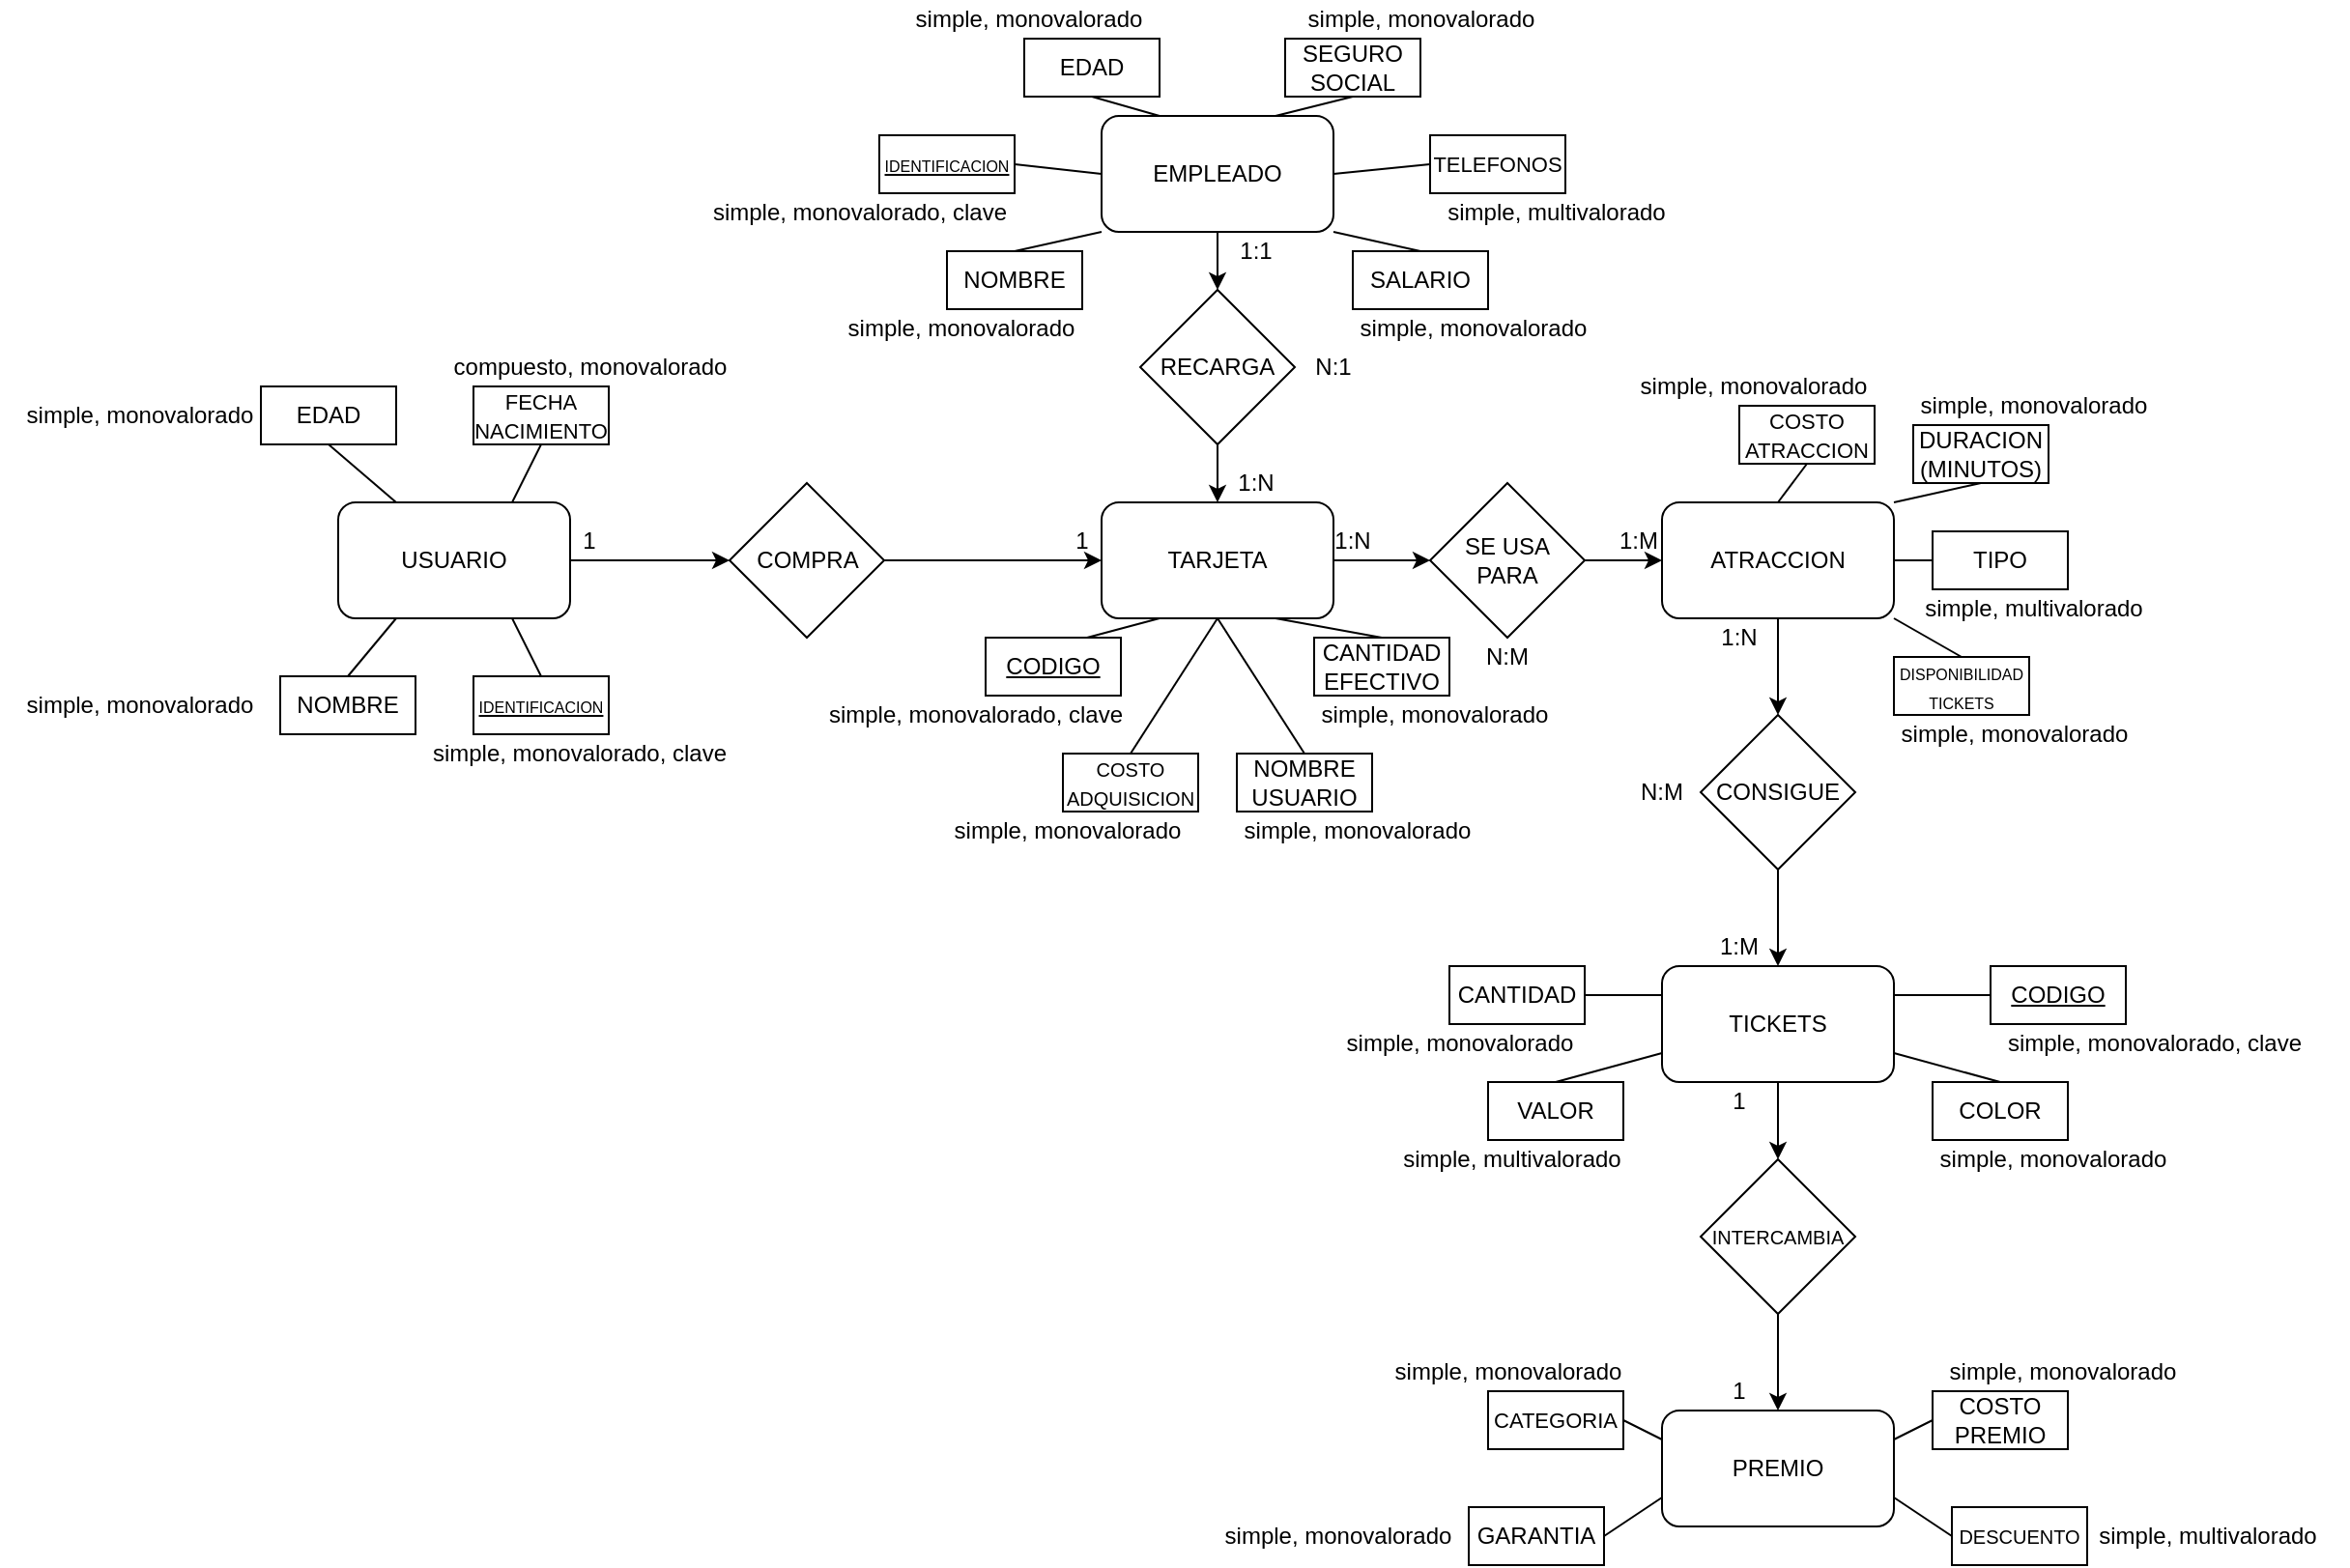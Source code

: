 <mxfile version="14.4.2" type="github"><diagram id="WUNXAJGZQQkOSu5Ykfe3" name="Page-1"><mxGraphModel dx="2322" dy="2394" grid="1" gridSize="10" guides="1" tooltips="1" connect="1" arrows="1" fold="1" page="1" pageScale="1" pageWidth="900" pageHeight="1600" math="0" shadow="0"><root><mxCell id="0"/><mxCell id="1" parent="0"/><mxCell id="rfqplfNz6PGyI1iNLE0I-13" style="edgeStyle=orthogonalEdgeStyle;rounded=0;orthogonalLoop=1;jettySize=auto;html=1;exitX=1;exitY=0.5;exitDx=0;exitDy=0;entryX=0;entryY=0.5;entryDx=0;entryDy=0;" edge="1" parent="1" source="rfqplfNz6PGyI1iNLE0I-2" target="rfqplfNz6PGyI1iNLE0I-3"><mxGeometry relative="1" as="geometry"/></mxCell><mxCell id="rfqplfNz6PGyI1iNLE0I-2" value="USUARIO" style="rounded=1;whiteSpace=wrap;html=1;" vertex="1" parent="1"><mxGeometry x="-65" y="240" width="120" height="60" as="geometry"/></mxCell><mxCell id="rfqplfNz6PGyI1iNLE0I-14" style="edgeStyle=orthogonalEdgeStyle;rounded=0;orthogonalLoop=1;jettySize=auto;html=1;exitX=1;exitY=0.5;exitDx=0;exitDy=0;entryX=0;entryY=0.5;entryDx=0;entryDy=0;" edge="1" parent="1" source="rfqplfNz6PGyI1iNLE0I-3" target="rfqplfNz6PGyI1iNLE0I-4"><mxGeometry relative="1" as="geometry"/></mxCell><mxCell id="rfqplfNz6PGyI1iNLE0I-3" value="COMPRA" style="rhombus;whiteSpace=wrap;html=1;" vertex="1" parent="1"><mxGeometry x="137.5" y="230" width="80" height="80" as="geometry"/></mxCell><mxCell id="rfqplfNz6PGyI1iNLE0I-15" style="edgeStyle=orthogonalEdgeStyle;rounded=0;orthogonalLoop=1;jettySize=auto;html=1;exitX=1;exitY=0.5;exitDx=0;exitDy=0;entryX=0;entryY=0.5;entryDx=0;entryDy=0;" edge="1" parent="1" source="rfqplfNz6PGyI1iNLE0I-4" target="rfqplfNz6PGyI1iNLE0I-8"><mxGeometry relative="1" as="geometry"/></mxCell><mxCell id="rfqplfNz6PGyI1iNLE0I-4" value="TARJETA" style="rounded=1;whiteSpace=wrap;html=1;" vertex="1" parent="1"><mxGeometry x="330" y="240" width="120" height="60" as="geometry"/></mxCell><mxCell id="rfqplfNz6PGyI1iNLE0I-18" style="edgeStyle=orthogonalEdgeStyle;rounded=0;orthogonalLoop=1;jettySize=auto;html=1;exitX=0.5;exitY=1;exitDx=0;exitDy=0;entryX=0.5;entryY=0;entryDx=0;entryDy=0;" edge="1" parent="1" source="rfqplfNz6PGyI1iNLE0I-5" target="rfqplfNz6PGyI1iNLE0I-9"><mxGeometry relative="1" as="geometry"/></mxCell><mxCell id="rfqplfNz6PGyI1iNLE0I-5" value="ATRACCION" style="rounded=1;whiteSpace=wrap;html=1;" vertex="1" parent="1"><mxGeometry x="620" y="240" width="120" height="60" as="geometry"/></mxCell><mxCell id="rfqplfNz6PGyI1iNLE0I-20" style="edgeStyle=orthogonalEdgeStyle;rounded=0;orthogonalLoop=1;jettySize=auto;html=1;exitX=0.5;exitY=1;exitDx=0;exitDy=0;entryX=0.5;entryY=0;entryDx=0;entryDy=0;" edge="1" parent="1" source="rfqplfNz6PGyI1iNLE0I-6" target="rfqplfNz6PGyI1iNLE0I-10"><mxGeometry relative="1" as="geometry"/></mxCell><mxCell id="rfqplfNz6PGyI1iNLE0I-6" value="TICKETS" style="rounded=1;whiteSpace=wrap;html=1;" vertex="1" parent="1"><mxGeometry x="620" y="480" width="120" height="60" as="geometry"/></mxCell><mxCell id="rfqplfNz6PGyI1iNLE0I-7" value="PREMIO" style="rounded=1;whiteSpace=wrap;html=1;" vertex="1" parent="1"><mxGeometry x="620" y="710" width="120" height="60" as="geometry"/></mxCell><mxCell id="rfqplfNz6PGyI1iNLE0I-17" style="edgeStyle=orthogonalEdgeStyle;rounded=0;orthogonalLoop=1;jettySize=auto;html=1;exitX=1;exitY=0.5;exitDx=0;exitDy=0;entryX=0;entryY=0.5;entryDx=0;entryDy=0;" edge="1" parent="1" source="rfqplfNz6PGyI1iNLE0I-8" target="rfqplfNz6PGyI1iNLE0I-5"><mxGeometry relative="1" as="geometry"/></mxCell><mxCell id="rfqplfNz6PGyI1iNLE0I-8" value="SE USA&lt;br&gt;PARA" style="rhombus;whiteSpace=wrap;html=1;" vertex="1" parent="1"><mxGeometry x="500" y="230" width="80" height="80" as="geometry"/></mxCell><mxCell id="rfqplfNz6PGyI1iNLE0I-19" style="edgeStyle=orthogonalEdgeStyle;rounded=0;orthogonalLoop=1;jettySize=auto;html=1;exitX=0.5;exitY=1;exitDx=0;exitDy=0;entryX=0.5;entryY=0;entryDx=0;entryDy=0;" edge="1" parent="1" source="rfqplfNz6PGyI1iNLE0I-9" target="rfqplfNz6PGyI1iNLE0I-6"><mxGeometry relative="1" as="geometry"/></mxCell><mxCell id="rfqplfNz6PGyI1iNLE0I-9" value="CONSIGUE" style="rhombus;whiteSpace=wrap;html=1;" vertex="1" parent="1"><mxGeometry x="640" y="350" width="80" height="80" as="geometry"/></mxCell><mxCell id="rfqplfNz6PGyI1iNLE0I-21" style="edgeStyle=orthogonalEdgeStyle;rounded=0;orthogonalLoop=1;jettySize=auto;html=1;exitX=0.5;exitY=1;exitDx=0;exitDy=0;entryX=0.5;entryY=0;entryDx=0;entryDy=0;" edge="1" parent="1" source="rfqplfNz6PGyI1iNLE0I-10" target="rfqplfNz6PGyI1iNLE0I-7"><mxGeometry relative="1" as="geometry"/></mxCell><mxCell id="rfqplfNz6PGyI1iNLE0I-10" value="&lt;font style=&quot;font-size: 10px&quot;&gt;INTERCAMBIA&lt;/font&gt;" style="rhombus;whiteSpace=wrap;html=1;" vertex="1" parent="1"><mxGeometry x="640" y="580" width="80" height="80" as="geometry"/></mxCell><mxCell id="rfqplfNz6PGyI1iNLE0I-23" style="edgeStyle=orthogonalEdgeStyle;rounded=0;orthogonalLoop=1;jettySize=auto;html=1;exitX=0.5;exitY=1;exitDx=0;exitDy=0;entryX=0.5;entryY=0;entryDx=0;entryDy=0;" edge="1" parent="1" source="rfqplfNz6PGyI1iNLE0I-11" target="rfqplfNz6PGyI1iNLE0I-4"><mxGeometry relative="1" as="geometry"/></mxCell><mxCell id="rfqplfNz6PGyI1iNLE0I-11" value="RECARGA" style="rhombus;whiteSpace=wrap;html=1;" vertex="1" parent="1"><mxGeometry x="350" y="130" width="80" height="80" as="geometry"/></mxCell><mxCell id="rfqplfNz6PGyI1iNLE0I-22" style="edgeStyle=orthogonalEdgeStyle;rounded=0;orthogonalLoop=1;jettySize=auto;html=1;exitX=0.5;exitY=1;exitDx=0;exitDy=0;" edge="1" parent="1" source="rfqplfNz6PGyI1iNLE0I-12" target="rfqplfNz6PGyI1iNLE0I-11"><mxGeometry relative="1" as="geometry"/></mxCell><mxCell id="rfqplfNz6PGyI1iNLE0I-12" value="EMPLEADO" style="rounded=1;whiteSpace=wrap;html=1;" vertex="1" parent="1"><mxGeometry x="330" y="40" width="120" height="60" as="geometry"/></mxCell><mxCell id="rfqplfNz6PGyI1iNLE0I-24" value="1" style="text;html=1;strokeColor=none;fillColor=none;align=center;verticalAlign=middle;whiteSpace=wrap;rounded=0;" vertex="1" parent="1"><mxGeometry x="45" y="250" width="40" height="20" as="geometry"/></mxCell><mxCell id="rfqplfNz6PGyI1iNLE0I-25" value="1" style="text;html=1;strokeColor=none;fillColor=none;align=center;verticalAlign=middle;whiteSpace=wrap;rounded=0;" vertex="1" parent="1"><mxGeometry x="300" y="250" width="40" height="20" as="geometry"/></mxCell><mxCell id="rfqplfNz6PGyI1iNLE0I-26" value="1:N" style="text;html=1;strokeColor=none;fillColor=none;align=center;verticalAlign=middle;whiteSpace=wrap;rounded=0;" vertex="1" parent="1"><mxGeometry x="390" y="220" width="40" height="20" as="geometry"/></mxCell><mxCell id="rfqplfNz6PGyI1iNLE0I-27" value="1:1" style="text;html=1;strokeColor=none;fillColor=none;align=center;verticalAlign=middle;whiteSpace=wrap;rounded=0;" vertex="1" parent="1"><mxGeometry x="390" y="100" width="40" height="20" as="geometry"/></mxCell><mxCell id="rfqplfNz6PGyI1iNLE0I-28" value="N:1" style="text;html=1;strokeColor=none;fillColor=none;align=center;verticalAlign=middle;whiteSpace=wrap;rounded=0;" vertex="1" parent="1"><mxGeometry x="430" y="160" width="40" height="20" as="geometry"/></mxCell><mxCell id="rfqplfNz6PGyI1iNLE0I-29" value="1:N" style="text;html=1;strokeColor=none;fillColor=none;align=center;verticalAlign=middle;whiteSpace=wrap;rounded=0;" vertex="1" parent="1"><mxGeometry x="440" y="250" width="40" height="20" as="geometry"/></mxCell><mxCell id="rfqplfNz6PGyI1iNLE0I-30" value="1:M" style="text;html=1;strokeColor=none;fillColor=none;align=center;verticalAlign=middle;whiteSpace=wrap;rounded=0;" vertex="1" parent="1"><mxGeometry x="588" y="250" width="40" height="20" as="geometry"/></mxCell><mxCell id="rfqplfNz6PGyI1iNLE0I-31" value="1:N" style="text;html=1;strokeColor=none;fillColor=none;align=center;verticalAlign=middle;whiteSpace=wrap;rounded=0;" vertex="1" parent="1"><mxGeometry x="640" y="300" width="40" height="20" as="geometry"/></mxCell><mxCell id="rfqplfNz6PGyI1iNLE0I-32" value="1:M" style="text;html=1;strokeColor=none;fillColor=none;align=center;verticalAlign=middle;whiteSpace=wrap;rounded=0;" vertex="1" parent="1"><mxGeometry x="640" y="460" width="40" height="20" as="geometry"/></mxCell><mxCell id="rfqplfNz6PGyI1iNLE0I-33" value="N:M" style="text;html=1;strokeColor=none;fillColor=none;align=center;verticalAlign=middle;whiteSpace=wrap;rounded=0;" vertex="1" parent="1"><mxGeometry x="600" y="380" width="40" height="20" as="geometry"/></mxCell><mxCell id="rfqplfNz6PGyI1iNLE0I-34" value="N:M" style="text;html=1;strokeColor=none;fillColor=none;align=center;verticalAlign=middle;whiteSpace=wrap;rounded=0;" vertex="1" parent="1"><mxGeometry x="520" y="310" width="40" height="20" as="geometry"/></mxCell><mxCell id="rfqplfNz6PGyI1iNLE0I-35" value="1" style="text;html=1;strokeColor=none;fillColor=none;align=center;verticalAlign=middle;whiteSpace=wrap;rounded=0;" vertex="1" parent="1"><mxGeometry x="640" y="540" width="40" height="20" as="geometry"/></mxCell><mxCell id="rfqplfNz6PGyI1iNLE0I-36" value="1" style="text;html=1;strokeColor=none;fillColor=none;align=center;verticalAlign=middle;whiteSpace=wrap;rounded=0;" vertex="1" parent="1"><mxGeometry x="640" y="690" width="40" height="20" as="geometry"/></mxCell><mxCell id="rfqplfNz6PGyI1iNLE0I-37" value="NOMBRE" style="rounded=0;whiteSpace=wrap;html=1;" vertex="1" parent="1"><mxGeometry x="-95" y="330" width="70" height="30" as="geometry"/></mxCell><mxCell id="rfqplfNz6PGyI1iNLE0I-38" value="&lt;font size=&quot;1&quot;&gt;&lt;u style=&quot;font-size: 8px&quot;&gt;IDENTIFICACION&lt;/u&gt;&lt;/font&gt;" style="rounded=0;whiteSpace=wrap;html=1;" vertex="1" parent="1"><mxGeometry x="5" y="330" width="70" height="30" as="geometry"/></mxCell><mxCell id="rfqplfNz6PGyI1iNLE0I-39" value="&lt;font style=&quot;font-size: 11px&quot;&gt;FECHA&lt;br&gt;NACIMIENTO&lt;br&gt;&lt;/font&gt;" style="rounded=0;whiteSpace=wrap;html=1;" vertex="1" parent="1"><mxGeometry x="5" y="180" width="70" height="30" as="geometry"/></mxCell><mxCell id="rfqplfNz6PGyI1iNLE0I-40" value="EDAD" style="rounded=0;whiteSpace=wrap;html=1;" vertex="1" parent="1"><mxGeometry x="-105" y="180" width="70" height="30" as="geometry"/></mxCell><mxCell id="rfqplfNz6PGyI1iNLE0I-41" value="&lt;u&gt;CODIGO&lt;/u&gt;" style="rounded=0;whiteSpace=wrap;html=1;" vertex="1" parent="1"><mxGeometry x="270" y="310" width="70" height="30" as="geometry"/></mxCell><mxCell id="rfqplfNz6PGyI1iNLE0I-42" value="&lt;font style=&quot;font-size: 10px&quot;&gt;COSTO&lt;br&gt;ADQUISICION&lt;/font&gt;" style="rounded=0;whiteSpace=wrap;html=1;" vertex="1" parent="1"><mxGeometry x="310" y="370" width="70" height="30" as="geometry"/></mxCell><mxCell id="rfqplfNz6PGyI1iNLE0I-43" value="NOMBRE&lt;br&gt;USUARIO" style="rounded=0;whiteSpace=wrap;html=1;" vertex="1" parent="1"><mxGeometry x="400" y="370" width="70" height="30" as="geometry"/></mxCell><mxCell id="rfqplfNz6PGyI1iNLE0I-44" value="CANTIDAD&lt;br&gt;EFECTIVO" style="rounded=0;whiteSpace=wrap;html=1;" vertex="1" parent="1"><mxGeometry x="440" y="310" width="70" height="30" as="geometry"/></mxCell><mxCell id="rfqplfNz6PGyI1iNLE0I-45" value="EDAD" style="rounded=0;whiteSpace=wrap;html=1;" vertex="1" parent="1"><mxGeometry x="290" width="70" height="30" as="geometry"/></mxCell><mxCell id="rfqplfNz6PGyI1iNLE0I-46" value="&lt;font style=&quot;font-size: 12px&quot;&gt;SEGURO&lt;br&gt;SOCIAL&lt;br&gt;&lt;/font&gt;" style="rounded=0;whiteSpace=wrap;html=1;" vertex="1" parent="1"><mxGeometry x="425" width="70" height="30" as="geometry"/></mxCell><mxCell id="rfqplfNz6PGyI1iNLE0I-47" value="&lt;font style=&quot;font-size: 8px&quot;&gt;&lt;u&gt;IDENTIFICACION&lt;/u&gt;&lt;/font&gt;" style="rounded=0;whiteSpace=wrap;html=1;" vertex="1" parent="1"><mxGeometry x="215" y="50" width="70" height="30" as="geometry"/></mxCell><mxCell id="rfqplfNz6PGyI1iNLE0I-48" value="NOMBRE" style="rounded=0;whiteSpace=wrap;html=1;" vertex="1" parent="1"><mxGeometry x="250" y="110" width="70" height="30" as="geometry"/></mxCell><mxCell id="rfqplfNz6PGyI1iNLE0I-49" value="&lt;font&gt;&lt;font style=&quot;font-size: 11px&quot;&gt;TELEFONOS&lt;/font&gt;&lt;br&gt;&lt;/font&gt;" style="rounded=0;whiteSpace=wrap;html=1;" vertex="1" parent="1"><mxGeometry x="500" y="50" width="70" height="30" as="geometry"/></mxCell><mxCell id="rfqplfNz6PGyI1iNLE0I-50" value="SALARIO" style="rounded=0;whiteSpace=wrap;html=1;" vertex="1" parent="1"><mxGeometry x="460" y="110" width="70" height="30" as="geometry"/></mxCell><mxCell id="rfqplfNz6PGyI1iNLE0I-51" value="&lt;font style=&quot;font-size: 11px&quot;&gt;COSTO&lt;br&gt;ATRACCION&lt;/font&gt;" style="rounded=0;whiteSpace=wrap;html=1;" vertex="1" parent="1"><mxGeometry x="660" y="190" width="70" height="30" as="geometry"/></mxCell><mxCell id="rfqplfNz6PGyI1iNLE0I-52" value="DURACION&lt;br&gt;(MINUTOS)" style="rounded=0;whiteSpace=wrap;html=1;" vertex="1" parent="1"><mxGeometry x="750" y="200" width="70" height="30" as="geometry"/></mxCell><mxCell id="rfqplfNz6PGyI1iNLE0I-53" value="TIPO" style="rounded=0;whiteSpace=wrap;html=1;" vertex="1" parent="1"><mxGeometry x="760" y="255" width="70" height="30" as="geometry"/></mxCell><mxCell id="rfqplfNz6PGyI1iNLE0I-54" value="&lt;font style=&quot;font-size: 8px&quot;&gt;DISPONIBILIDAD&lt;br&gt;TICKETS&lt;/font&gt;" style="rounded=0;whiteSpace=wrap;html=1;" vertex="1" parent="1"><mxGeometry x="740" y="320" width="70" height="30" as="geometry"/></mxCell><mxCell id="rfqplfNz6PGyI1iNLE0I-55" value="VALOR" style="rounded=0;whiteSpace=wrap;html=1;" vertex="1" parent="1"><mxGeometry x="530" y="540" width="70" height="30" as="geometry"/></mxCell><mxCell id="rfqplfNz6PGyI1iNLE0I-56" value="CANTIDAD" style="rounded=0;whiteSpace=wrap;html=1;" vertex="1" parent="1"><mxGeometry x="510" y="480" width="70" height="30" as="geometry"/></mxCell><mxCell id="rfqplfNz6PGyI1iNLE0I-57" value="COLOR" style="rounded=0;whiteSpace=wrap;html=1;" vertex="1" parent="1"><mxGeometry x="760" y="540" width="70" height="30" as="geometry"/></mxCell><mxCell id="rfqplfNz6PGyI1iNLE0I-58" value="&lt;u&gt;CODIGO&lt;/u&gt;" style="rounded=0;whiteSpace=wrap;html=1;" vertex="1" parent="1"><mxGeometry x="790" y="480" width="70" height="30" as="geometry"/></mxCell><mxCell id="rfqplfNz6PGyI1iNLE0I-59" value="&lt;font style=&quot;font-size: 11px&quot;&gt;CATEGORIA&lt;/font&gt;" style="rounded=0;whiteSpace=wrap;html=1;" vertex="1" parent="1"><mxGeometry x="530" y="700" width="70" height="30" as="geometry"/></mxCell><mxCell id="rfqplfNz6PGyI1iNLE0I-60" value="GARANTIA" style="rounded=0;whiteSpace=wrap;html=1;" vertex="1" parent="1"><mxGeometry x="520" y="760" width="70" height="30" as="geometry"/></mxCell><mxCell id="rfqplfNz6PGyI1iNLE0I-61" value="&lt;font style=&quot;font-size: 10px&quot;&gt;DESCUENTO&lt;/font&gt;" style="rounded=0;whiteSpace=wrap;html=1;" vertex="1" parent="1"><mxGeometry x="770" y="760" width="70" height="30" as="geometry"/></mxCell><mxCell id="rfqplfNz6PGyI1iNLE0I-62" value="COSTO&lt;br&gt;PREMIO" style="rounded=0;whiteSpace=wrap;html=1;" vertex="1" parent="1"><mxGeometry x="760" y="700" width="70" height="30" as="geometry"/></mxCell><mxCell id="rfqplfNz6PGyI1iNLE0I-64" value="" style="endArrow=none;html=1;entryX=0.25;entryY=1;entryDx=0;entryDy=0;exitX=0.5;exitY=0;exitDx=0;exitDy=0;" edge="1" parent="1" source="rfqplfNz6PGyI1iNLE0I-37" target="rfqplfNz6PGyI1iNLE0I-2"><mxGeometry width="50" height="50" relative="1" as="geometry"><mxPoint x="60" y="420" as="sourcePoint"/><mxPoint x="110" y="370" as="targetPoint"/></mxGeometry></mxCell><mxCell id="rfqplfNz6PGyI1iNLE0I-65" value="" style="endArrow=none;html=1;entryX=0.75;entryY=1;entryDx=0;entryDy=0;exitX=0.5;exitY=0;exitDx=0;exitDy=0;" edge="1" parent="1" source="rfqplfNz6PGyI1iNLE0I-38" target="rfqplfNz6PGyI1iNLE0I-2"><mxGeometry width="50" height="50" relative="1" as="geometry"><mxPoint x="65" y="340" as="sourcePoint"/><mxPoint x="90" y="310" as="targetPoint"/></mxGeometry></mxCell><mxCell id="rfqplfNz6PGyI1iNLE0I-66" value="" style="endArrow=none;html=1;entryX=0.5;entryY=1;entryDx=0;entryDy=0;exitX=0.25;exitY=0;exitDx=0;exitDy=0;" edge="1" parent="1" source="rfqplfNz6PGyI1iNLE0I-2" target="rfqplfNz6PGyI1iNLE0I-40"><mxGeometry width="50" height="50" relative="1" as="geometry"><mxPoint x="75" y="350" as="sourcePoint"/><mxPoint x="100" y="320" as="targetPoint"/></mxGeometry></mxCell><mxCell id="rfqplfNz6PGyI1iNLE0I-67" value="" style="endArrow=none;html=1;entryX=0.5;entryY=1;entryDx=0;entryDy=0;exitX=0.75;exitY=0;exitDx=0;exitDy=0;" edge="1" parent="1" source="rfqplfNz6PGyI1iNLE0I-2" target="rfqplfNz6PGyI1iNLE0I-39"><mxGeometry width="50" height="50" relative="1" as="geometry"><mxPoint x="110" y="230" as="sourcePoint"/><mxPoint x="110" y="330" as="targetPoint"/></mxGeometry></mxCell><mxCell id="rfqplfNz6PGyI1iNLE0I-68" value="" style="endArrow=none;html=1;entryX=0.25;entryY=1;entryDx=0;entryDy=0;exitX=0.75;exitY=0;exitDx=0;exitDy=0;" edge="1" parent="1" source="rfqplfNz6PGyI1iNLE0I-41" target="rfqplfNz6PGyI1iNLE0I-4"><mxGeometry width="50" height="50" relative="1" as="geometry"><mxPoint x="370" y="330" as="sourcePoint"/><mxPoint x="150" y="310" as="targetPoint"/></mxGeometry></mxCell><mxCell id="rfqplfNz6PGyI1iNLE0I-69" value="" style="endArrow=none;html=1;entryX=0.5;entryY=1;entryDx=0;entryDy=0;exitX=0.5;exitY=0;exitDx=0;exitDy=0;" edge="1" parent="1" source="rfqplfNz6PGyI1iNLE0I-42" target="rfqplfNz6PGyI1iNLE0I-4"><mxGeometry width="50" height="50" relative="1" as="geometry"><mxPoint x="332.5" y="320" as="sourcePoint"/><mxPoint x="370" y="310" as="targetPoint"/></mxGeometry></mxCell><mxCell id="rfqplfNz6PGyI1iNLE0I-70" value="" style="endArrow=none;html=1;entryX=0.5;entryY=1;entryDx=0;entryDy=0;exitX=0.5;exitY=0;exitDx=0;exitDy=0;" edge="1" parent="1" source="rfqplfNz6PGyI1iNLE0I-43" target="rfqplfNz6PGyI1iNLE0I-4"><mxGeometry width="50" height="50" relative="1" as="geometry"><mxPoint x="355" y="380" as="sourcePoint"/><mxPoint x="400" y="310" as="targetPoint"/></mxGeometry></mxCell><mxCell id="rfqplfNz6PGyI1iNLE0I-71" value="" style="endArrow=none;html=1;entryX=0.75;entryY=1;entryDx=0;entryDy=0;exitX=0.5;exitY=0;exitDx=0;exitDy=0;" edge="1" parent="1" source="rfqplfNz6PGyI1iNLE0I-44" target="rfqplfNz6PGyI1iNLE0I-4"><mxGeometry width="50" height="50" relative="1" as="geometry"><mxPoint x="445" y="380" as="sourcePoint"/><mxPoint x="400" y="310" as="targetPoint"/></mxGeometry></mxCell><mxCell id="rfqplfNz6PGyI1iNLE0I-72" value="" style="endArrow=none;html=1;entryX=0;entryY=1;entryDx=0;entryDy=0;exitX=0.5;exitY=0;exitDx=0;exitDy=0;" edge="1" parent="1" source="rfqplfNz6PGyI1iNLE0I-48" target="rfqplfNz6PGyI1iNLE0I-12"><mxGeometry width="50" height="50" relative="1" as="geometry"><mxPoint x="347.5" y="220" as="sourcePoint"/><mxPoint x="302.5" y="150" as="targetPoint"/></mxGeometry></mxCell><mxCell id="rfqplfNz6PGyI1iNLE0I-73" value="" style="endArrow=none;html=1;entryX=0;entryY=0.5;entryDx=0;entryDy=0;exitX=1;exitY=0.5;exitDx=0;exitDy=0;" edge="1" parent="1" source="rfqplfNz6PGyI1iNLE0I-47" target="rfqplfNz6PGyI1iNLE0I-12"><mxGeometry width="50" height="50" relative="1" as="geometry"><mxPoint x="295" y="120" as="sourcePoint"/><mxPoint x="340" y="110" as="targetPoint"/></mxGeometry></mxCell><mxCell id="rfqplfNz6PGyI1iNLE0I-74" value="" style="endArrow=none;html=1;entryX=0.25;entryY=0;entryDx=0;entryDy=0;exitX=0.5;exitY=1;exitDx=0;exitDy=0;" edge="1" parent="1" source="rfqplfNz6PGyI1iNLE0I-45" target="rfqplfNz6PGyI1iNLE0I-12"><mxGeometry width="50" height="50" relative="1" as="geometry"><mxPoint x="295" y="75" as="sourcePoint"/><mxPoint x="340" y="80" as="targetPoint"/></mxGeometry></mxCell><mxCell id="rfqplfNz6PGyI1iNLE0I-75" value="" style="endArrow=none;html=1;entryX=0.75;entryY=0;entryDx=0;entryDy=0;exitX=0.5;exitY=1;exitDx=0;exitDy=0;" edge="1" parent="1" source="rfqplfNz6PGyI1iNLE0I-46" target="rfqplfNz6PGyI1iNLE0I-12"><mxGeometry width="50" height="50" relative="1" as="geometry"><mxPoint x="335" y="40" as="sourcePoint"/><mxPoint x="370" y="50" as="targetPoint"/></mxGeometry></mxCell><mxCell id="rfqplfNz6PGyI1iNLE0I-76" value="" style="endArrow=none;html=1;entryX=1;entryY=0.5;entryDx=0;entryDy=0;exitX=0;exitY=0.5;exitDx=0;exitDy=0;" edge="1" parent="1" source="rfqplfNz6PGyI1iNLE0I-49" target="rfqplfNz6PGyI1iNLE0I-12"><mxGeometry width="50" height="50" relative="1" as="geometry"><mxPoint x="470" y="40" as="sourcePoint"/><mxPoint x="430" y="50" as="targetPoint"/></mxGeometry></mxCell><mxCell id="rfqplfNz6PGyI1iNLE0I-77" value="" style="endArrow=none;html=1;entryX=1;entryY=1;entryDx=0;entryDy=0;exitX=0.5;exitY=0;exitDx=0;exitDy=0;" edge="1" parent="1" source="rfqplfNz6PGyI1iNLE0I-50" target="rfqplfNz6PGyI1iNLE0I-12"><mxGeometry width="50" height="50" relative="1" as="geometry"><mxPoint x="510" y="75" as="sourcePoint"/><mxPoint x="460" y="80" as="targetPoint"/></mxGeometry></mxCell><mxCell id="rfqplfNz6PGyI1iNLE0I-78" value="" style="endArrow=none;html=1;entryX=0.5;entryY=1;entryDx=0;entryDy=0;exitX=0.5;exitY=0;exitDx=0;exitDy=0;" edge="1" parent="1" source="rfqplfNz6PGyI1iNLE0I-5" target="rfqplfNz6PGyI1iNLE0I-51"><mxGeometry width="50" height="50" relative="1" as="geometry"><mxPoint x="520" y="85" as="sourcePoint"/><mxPoint x="470" y="90" as="targetPoint"/></mxGeometry></mxCell><mxCell id="rfqplfNz6PGyI1iNLE0I-79" value="" style="endArrow=none;html=1;entryX=0.5;entryY=1;entryDx=0;entryDy=0;exitX=1;exitY=0;exitDx=0;exitDy=0;" edge="1" parent="1" source="rfqplfNz6PGyI1iNLE0I-5" target="rfqplfNz6PGyI1iNLE0I-52"><mxGeometry width="50" height="50" relative="1" as="geometry"><mxPoint x="785" y="250" as="sourcePoint"/><mxPoint x="705" y="230" as="targetPoint"/></mxGeometry></mxCell><mxCell id="rfqplfNz6PGyI1iNLE0I-80" value="" style="endArrow=none;html=1;entryX=0;entryY=0.5;entryDx=0;entryDy=0;exitX=1;exitY=0.5;exitDx=0;exitDy=0;" edge="1" parent="1" source="rfqplfNz6PGyI1iNLE0I-5" target="rfqplfNz6PGyI1iNLE0I-53"><mxGeometry width="50" height="50" relative="1" as="geometry"><mxPoint x="750" y="250" as="sourcePoint"/><mxPoint x="795" y="240" as="targetPoint"/></mxGeometry></mxCell><mxCell id="rfqplfNz6PGyI1iNLE0I-81" value="" style="endArrow=none;html=1;entryX=0.5;entryY=0;entryDx=0;entryDy=0;exitX=1;exitY=1;exitDx=0;exitDy=0;" edge="1" parent="1" source="rfqplfNz6PGyI1iNLE0I-5" target="rfqplfNz6PGyI1iNLE0I-54"><mxGeometry width="50" height="50" relative="1" as="geometry"><mxPoint x="750" y="280" as="sourcePoint"/><mxPoint x="780" y="280" as="targetPoint"/></mxGeometry></mxCell><mxCell id="rfqplfNz6PGyI1iNLE0I-82" value="" style="endArrow=none;html=1;entryX=0;entryY=0.5;entryDx=0;entryDy=0;exitX=1;exitY=0.25;exitDx=0;exitDy=0;" edge="1" parent="1" source="rfqplfNz6PGyI1iNLE0I-6" target="rfqplfNz6PGyI1iNLE0I-58"><mxGeometry width="50" height="50" relative="1" as="geometry"><mxPoint x="750" y="310" as="sourcePoint"/><mxPoint x="785" y="330" as="targetPoint"/></mxGeometry></mxCell><mxCell id="rfqplfNz6PGyI1iNLE0I-83" value="" style="endArrow=none;html=1;entryX=0.5;entryY=0;entryDx=0;entryDy=0;exitX=1;exitY=0.75;exitDx=0;exitDy=0;" edge="1" parent="1" source="rfqplfNz6PGyI1iNLE0I-6" target="rfqplfNz6PGyI1iNLE0I-57"><mxGeometry width="50" height="50" relative="1" as="geometry"><mxPoint x="750" y="505" as="sourcePoint"/><mxPoint x="800" y="505" as="targetPoint"/></mxGeometry></mxCell><mxCell id="rfqplfNz6PGyI1iNLE0I-84" value="" style="endArrow=none;html=1;entryX=0;entryY=0.75;entryDx=0;entryDy=0;exitX=0.5;exitY=0;exitDx=0;exitDy=0;" edge="1" parent="1" source="rfqplfNz6PGyI1iNLE0I-55" target="rfqplfNz6PGyI1iNLE0I-6"><mxGeometry width="50" height="50" relative="1" as="geometry"><mxPoint x="750" y="535" as="sourcePoint"/><mxPoint x="805" y="550" as="targetPoint"/></mxGeometry></mxCell><mxCell id="rfqplfNz6PGyI1iNLE0I-85" value="" style="endArrow=none;html=1;entryX=0;entryY=0.25;entryDx=0;entryDy=0;exitX=1;exitY=0.5;exitDx=0;exitDy=0;" edge="1" parent="1" source="rfqplfNz6PGyI1iNLE0I-56" target="rfqplfNz6PGyI1iNLE0I-6"><mxGeometry width="50" height="50" relative="1" as="geometry"><mxPoint x="575" y="550" as="sourcePoint"/><mxPoint x="630" y="535" as="targetPoint"/></mxGeometry></mxCell><mxCell id="rfqplfNz6PGyI1iNLE0I-86" value="" style="endArrow=none;html=1;entryX=0;entryY=0.25;entryDx=0;entryDy=0;exitX=1;exitY=0.5;exitDx=0;exitDy=0;" edge="1" parent="1" source="rfqplfNz6PGyI1iNLE0I-59" target="rfqplfNz6PGyI1iNLE0I-7"><mxGeometry width="50" height="50" relative="1" as="geometry"><mxPoint x="590" y="505" as="sourcePoint"/><mxPoint x="630" y="505" as="targetPoint"/></mxGeometry></mxCell><mxCell id="rfqplfNz6PGyI1iNLE0I-87" value="" style="endArrow=none;html=1;entryX=0;entryY=0.75;entryDx=0;entryDy=0;exitX=1;exitY=0.5;exitDx=0;exitDy=0;" edge="1" parent="1" source="rfqplfNz6PGyI1iNLE0I-60" target="rfqplfNz6PGyI1iNLE0I-7"><mxGeometry width="50" height="50" relative="1" as="geometry"><mxPoint x="610" y="725" as="sourcePoint"/><mxPoint x="630" y="735" as="targetPoint"/></mxGeometry></mxCell><mxCell id="rfqplfNz6PGyI1iNLE0I-88" value="" style="endArrow=none;html=1;entryX=1;entryY=0.75;entryDx=0;entryDy=0;exitX=0;exitY=0.5;exitDx=0;exitDy=0;" edge="1" parent="1" source="rfqplfNz6PGyI1iNLE0I-61" target="rfqplfNz6PGyI1iNLE0I-7"><mxGeometry width="50" height="50" relative="1" as="geometry"><mxPoint x="600" y="785" as="sourcePoint"/><mxPoint x="630" y="765" as="targetPoint"/></mxGeometry></mxCell><mxCell id="rfqplfNz6PGyI1iNLE0I-89" value="" style="endArrow=none;html=1;entryX=1;entryY=0.25;entryDx=0;entryDy=0;exitX=0;exitY=0.5;exitDx=0;exitDy=0;" edge="1" parent="1" source="rfqplfNz6PGyI1iNLE0I-62" target="rfqplfNz6PGyI1iNLE0I-7"><mxGeometry width="50" height="50" relative="1" as="geometry"><mxPoint x="780" y="785" as="sourcePoint"/><mxPoint x="750" y="765" as="targetPoint"/></mxGeometry></mxCell><mxCell id="rfqplfNz6PGyI1iNLE0I-90" value="simple, monovalorado" style="text;html=1;strokeColor=none;fillColor=none;align=center;verticalAlign=middle;whiteSpace=wrap;rounded=0;" vertex="1" parent="1"><mxGeometry x="-240" y="335" width="145" height="20" as="geometry"/></mxCell><mxCell id="rfqplfNz6PGyI1iNLE0I-91" value="simple, monovalorado" style="text;html=1;strokeColor=none;fillColor=none;align=center;verticalAlign=middle;whiteSpace=wrap;rounded=0;" vertex="1" parent="1"><mxGeometry x="-240" y="185" width="145" height="20" as="geometry"/></mxCell><mxCell id="rfqplfNz6PGyI1iNLE0I-92" value="compuesto, monovalorado" style="text;html=1;strokeColor=none;fillColor=none;align=center;verticalAlign=middle;whiteSpace=wrap;rounded=0;" vertex="1" parent="1"><mxGeometry x="-7.5" y="160" width="145" height="20" as="geometry"/></mxCell><mxCell id="rfqplfNz6PGyI1iNLE0I-93" value="simple, monovalorado, clave" style="text;html=1;strokeColor=none;fillColor=none;align=center;verticalAlign=middle;whiteSpace=wrap;rounded=0;" vertex="1" parent="1"><mxGeometry x="-25" y="360" width="170" height="20" as="geometry"/></mxCell><mxCell id="rfqplfNz6PGyI1iNLE0I-94" value="simple, monovalorado, clave" style="text;html=1;strokeColor=none;fillColor=none;align=center;verticalAlign=middle;whiteSpace=wrap;rounded=0;" vertex="1" parent="1"><mxGeometry x="180" y="340" width="170" height="20" as="geometry"/></mxCell><mxCell id="rfqplfNz6PGyI1iNLE0I-95" value="simple, monovalorado" style="text;html=1;strokeColor=none;fillColor=none;align=center;verticalAlign=middle;whiteSpace=wrap;rounded=0;" vertex="1" parent="1"><mxGeometry x="240" y="400" width="145" height="20" as="geometry"/></mxCell><mxCell id="rfqplfNz6PGyI1iNLE0I-96" value="simple, monovalorado" style="text;html=1;strokeColor=none;fillColor=none;align=center;verticalAlign=middle;whiteSpace=wrap;rounded=0;" vertex="1" parent="1"><mxGeometry x="390" y="400" width="145" height="20" as="geometry"/></mxCell><mxCell id="rfqplfNz6PGyI1iNLE0I-97" value="simple, monovalorado" style="text;html=1;strokeColor=none;fillColor=none;align=center;verticalAlign=middle;whiteSpace=wrap;rounded=0;" vertex="1" parent="1"><mxGeometry x="430" y="340" width="145" height="20" as="geometry"/></mxCell><mxCell id="rfqplfNz6PGyI1iNLE0I-99" value="simple, monovalorado" style="text;html=1;strokeColor=none;fillColor=none;align=center;verticalAlign=middle;whiteSpace=wrap;rounded=0;" vertex="1" parent="1"><mxGeometry x="185" y="140" width="145" height="20" as="geometry"/></mxCell><mxCell id="rfqplfNz6PGyI1iNLE0I-100" value="simple, monovalorado" style="text;html=1;strokeColor=none;fillColor=none;align=center;verticalAlign=middle;whiteSpace=wrap;rounded=0;" vertex="1" parent="1"><mxGeometry x="422.5" y="-20" width="145" height="20" as="geometry"/></mxCell><mxCell id="rfqplfNz6PGyI1iNLE0I-101" value="simple, multivalorado" style="text;html=1;strokeColor=none;fillColor=none;align=center;verticalAlign=middle;whiteSpace=wrap;rounded=0;" vertex="1" parent="1"><mxGeometry x="492.5" y="80" width="145" height="20" as="geometry"/></mxCell><mxCell id="rfqplfNz6PGyI1iNLE0I-102" value="simple, monovalorado" style="text;html=1;strokeColor=none;fillColor=none;align=center;verticalAlign=middle;whiteSpace=wrap;rounded=0;" vertex="1" parent="1"><mxGeometry x="220" y="-20" width="145" height="20" as="geometry"/></mxCell><mxCell id="rfqplfNz6PGyI1iNLE0I-103" value="simple, monovalorado" style="text;html=1;strokeColor=none;fillColor=none;align=center;verticalAlign=middle;whiteSpace=wrap;rounded=0;" vertex="1" parent="1"><mxGeometry x="450" y="140" width="145" height="20" as="geometry"/></mxCell><mxCell id="rfqplfNz6PGyI1iNLE0I-104" value="simple, monovalorado, clave" style="text;html=1;strokeColor=none;fillColor=none;align=center;verticalAlign=middle;whiteSpace=wrap;rounded=0;" vertex="1" parent="1"><mxGeometry x="120" y="80" width="170" height="20" as="geometry"/></mxCell><mxCell id="rfqplfNz6PGyI1iNLE0I-109" value="simple, monovalorado" style="text;html=1;strokeColor=none;fillColor=none;align=center;verticalAlign=middle;whiteSpace=wrap;rounded=0;" vertex="1" parent="1"><mxGeometry x="380" y="765" width="145" height="20" as="geometry"/></mxCell><mxCell id="rfqplfNz6PGyI1iNLE0I-110" value="simple, monovalorado, clave" style="text;html=1;strokeColor=none;fillColor=none;align=center;verticalAlign=middle;whiteSpace=wrap;rounded=0;" vertex="1" parent="1"><mxGeometry x="790" y="510" width="170" height="20" as="geometry"/></mxCell><mxCell id="rfqplfNz6PGyI1iNLE0I-117" value="simple, monovalorado" style="text;html=1;strokeColor=none;fillColor=none;align=center;verticalAlign=middle;whiteSpace=wrap;rounded=0;" vertex="1" parent="1"><mxGeometry x="595" y="170" width="145" height="20" as="geometry"/></mxCell><mxCell id="rfqplfNz6PGyI1iNLE0I-118" value="simple, monovalorado" style="text;html=1;strokeColor=none;fillColor=none;align=center;verticalAlign=middle;whiteSpace=wrap;rounded=0;" vertex="1" parent="1"><mxGeometry x="740" y="180" width="145" height="20" as="geometry"/></mxCell><mxCell id="rfqplfNz6PGyI1iNLE0I-119" value="simple, monovalorado" style="text;html=1;strokeColor=none;fillColor=none;align=center;verticalAlign=middle;whiteSpace=wrap;rounded=0;" vertex="1" parent="1"><mxGeometry x="730" y="350" width="145" height="20" as="geometry"/></mxCell><mxCell id="rfqplfNz6PGyI1iNLE0I-120" value="simple, multivalorado" style="text;html=1;strokeColor=none;fillColor=none;align=center;verticalAlign=middle;whiteSpace=wrap;rounded=0;" vertex="1" parent="1"><mxGeometry x="740" y="285" width="145" height="20" as="geometry"/></mxCell><mxCell id="rfqplfNz6PGyI1iNLE0I-121" value="simple, monovalorado" style="text;html=1;strokeColor=none;fillColor=none;align=center;verticalAlign=middle;whiteSpace=wrap;rounded=0;" vertex="1" parent="1"><mxGeometry x="750" y="570" width="145" height="20" as="geometry"/></mxCell><mxCell id="rfqplfNz6PGyI1iNLE0I-122" value="simple, multivalorado" style="text;html=1;strokeColor=none;fillColor=none;align=center;verticalAlign=middle;whiteSpace=wrap;rounded=0;" vertex="1" parent="1"><mxGeometry x="470" y="570" width="145" height="20" as="geometry"/></mxCell><mxCell id="rfqplfNz6PGyI1iNLE0I-123" value="simple, monovalorado" style="text;html=1;strokeColor=none;fillColor=none;align=center;verticalAlign=middle;whiteSpace=wrap;rounded=0;" vertex="1" parent="1"><mxGeometry x="443" y="510" width="145" height="20" as="geometry"/></mxCell><mxCell id="rfqplfNz6PGyI1iNLE0I-124" value="simple, monovalorado" style="text;html=1;strokeColor=none;fillColor=none;align=center;verticalAlign=middle;whiteSpace=wrap;rounded=0;" vertex="1" parent="1"><mxGeometry x="755" y="680" width="145" height="20" as="geometry"/></mxCell><mxCell id="rfqplfNz6PGyI1iNLE0I-125" value="simple, monovalorado" style="text;html=1;strokeColor=none;fillColor=none;align=center;verticalAlign=middle;whiteSpace=wrap;rounded=0;" vertex="1" parent="1"><mxGeometry x="467.5" y="680" width="145" height="20" as="geometry"/></mxCell><mxCell id="rfqplfNz6PGyI1iNLE0I-126" value="simple, multivalorado" style="text;html=1;strokeColor=none;fillColor=none;align=center;verticalAlign=middle;whiteSpace=wrap;rounded=0;" vertex="1" parent="1"><mxGeometry x="830" y="765" width="145" height="20" as="geometry"/></mxCell></root></mxGraphModel></diagram></mxfile>